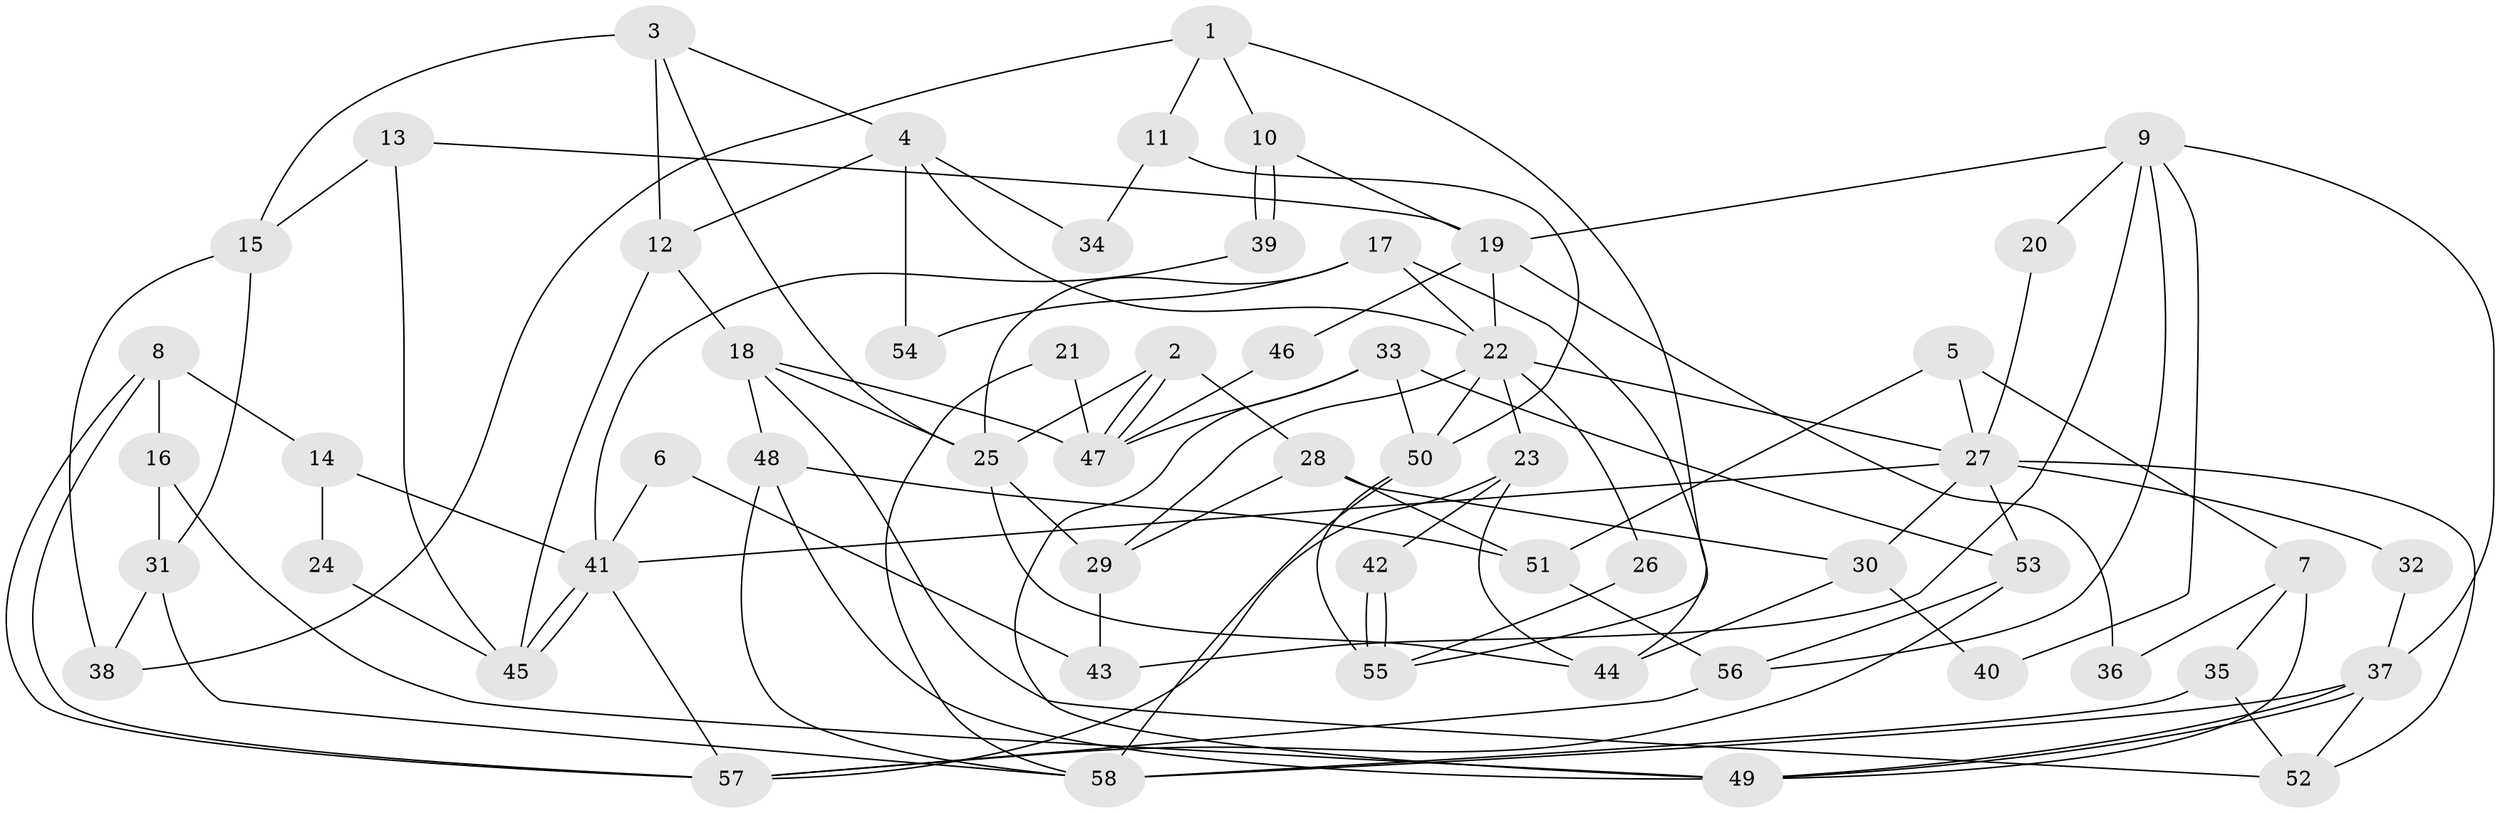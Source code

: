 // Generated by graph-tools (version 1.1) at 2025/26/03/09/25 03:26:21]
// undirected, 58 vertices, 116 edges
graph export_dot {
graph [start="1"]
  node [color=gray90,style=filled];
  1;
  2;
  3;
  4;
  5;
  6;
  7;
  8;
  9;
  10;
  11;
  12;
  13;
  14;
  15;
  16;
  17;
  18;
  19;
  20;
  21;
  22;
  23;
  24;
  25;
  26;
  27;
  28;
  29;
  30;
  31;
  32;
  33;
  34;
  35;
  36;
  37;
  38;
  39;
  40;
  41;
  42;
  43;
  44;
  45;
  46;
  47;
  48;
  49;
  50;
  51;
  52;
  53;
  54;
  55;
  56;
  57;
  58;
  1 -- 10;
  1 -- 55;
  1 -- 11;
  1 -- 38;
  2 -- 47;
  2 -- 47;
  2 -- 25;
  2 -- 28;
  3 -- 25;
  3 -- 4;
  3 -- 12;
  3 -- 15;
  4 -- 22;
  4 -- 12;
  4 -- 34;
  4 -- 54;
  5 -- 51;
  5 -- 27;
  5 -- 7;
  6 -- 41;
  6 -- 43;
  7 -- 49;
  7 -- 35;
  7 -- 36;
  8 -- 16;
  8 -- 57;
  8 -- 57;
  8 -- 14;
  9 -- 56;
  9 -- 19;
  9 -- 20;
  9 -- 37;
  9 -- 40;
  9 -- 43;
  10 -- 19;
  10 -- 39;
  10 -- 39;
  11 -- 50;
  11 -- 34;
  12 -- 18;
  12 -- 45;
  13 -- 45;
  13 -- 15;
  13 -- 19;
  14 -- 41;
  14 -- 24;
  15 -- 38;
  15 -- 31;
  16 -- 49;
  16 -- 31;
  17 -- 44;
  17 -- 25;
  17 -- 22;
  17 -- 54;
  18 -- 48;
  18 -- 52;
  18 -- 25;
  18 -- 47;
  19 -- 22;
  19 -- 36;
  19 -- 46;
  20 -- 27;
  21 -- 58;
  21 -- 47;
  22 -- 29;
  22 -- 23;
  22 -- 26;
  22 -- 27;
  22 -- 50;
  23 -- 57;
  23 -- 42;
  23 -- 44;
  24 -- 45;
  25 -- 44;
  25 -- 29;
  26 -- 55;
  27 -- 41;
  27 -- 30;
  27 -- 32;
  27 -- 52;
  27 -- 53;
  28 -- 51;
  28 -- 29;
  28 -- 30;
  29 -- 43;
  30 -- 40;
  30 -- 44;
  31 -- 58;
  31 -- 38;
  32 -- 37;
  33 -- 47;
  33 -- 50;
  33 -- 49;
  33 -- 53;
  35 -- 52;
  35 -- 58;
  37 -- 49;
  37 -- 49;
  37 -- 52;
  37 -- 58;
  39 -- 41;
  41 -- 57;
  41 -- 45;
  41 -- 45;
  42 -- 55;
  42 -- 55;
  46 -- 47;
  48 -- 58;
  48 -- 49;
  48 -- 51;
  50 -- 58;
  50 -- 55;
  51 -- 56;
  53 -- 56;
  53 -- 57;
  56 -- 57;
}
